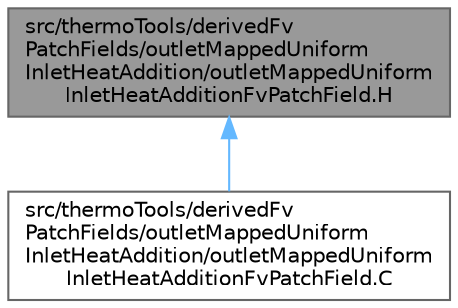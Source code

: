 digraph "src/thermoTools/derivedFvPatchFields/outletMappedUniformInletHeatAddition/outletMappedUniformInletHeatAdditionFvPatchField.H"
{
 // LATEX_PDF_SIZE
  bgcolor="transparent";
  edge [fontname=Helvetica,fontsize=10,labelfontname=Helvetica,labelfontsize=10];
  node [fontname=Helvetica,fontsize=10,shape=box,height=0.2,width=0.4];
  Node1 [id="Node000001",label="src/thermoTools/derivedFv\lPatchFields/outletMappedUniform\lInletHeatAddition/outletMappedUniform\lInletHeatAdditionFvPatchField.H",height=0.2,width=0.4,color="gray40", fillcolor="grey60", style="filled", fontcolor="black",tooltip=" "];
  Node1 -> Node2 [id="edge1_Node000001_Node000002",dir="back",color="steelblue1",style="solid",tooltip=" "];
  Node2 [id="Node000002",label="src/thermoTools/derivedFv\lPatchFields/outletMappedUniform\lInletHeatAddition/outletMappedUniform\lInletHeatAdditionFvPatchField.C",height=0.2,width=0.4,color="grey40", fillcolor="white", style="filled",URL="$outletMappedUniformInletHeatAdditionFvPatchField_8C.html",tooltip=" "];
}
